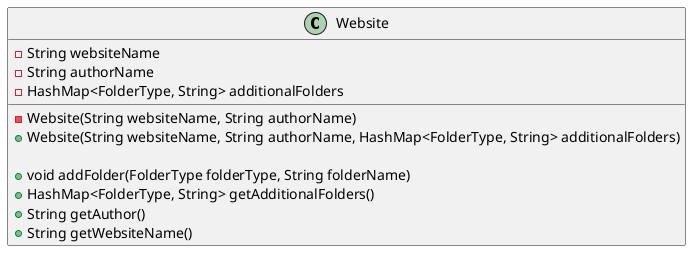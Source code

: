 @startuml
'https://plantuml.com/class-diagram

class Website {
    -String websiteName
    -String authorName
    -HashMap<FolderType, String> additionalFolders

    -Website(String websiteName, String authorName)
    +Website(String websiteName, String authorName, HashMap<FolderType, String> additionalFolders)

    +void addFolder(FolderType folderType, String folderName)
    +HashMap<FolderType, String> getAdditionalFolders()
    +String getAuthor()
    +String getWebsiteName()
}
@enduml